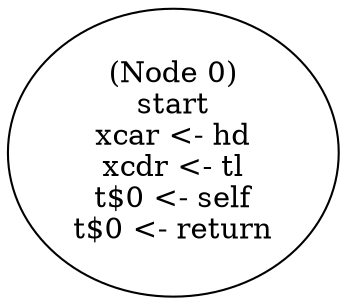digraph init_post {
  n0 [label="(Node 0)\nstart\nxcar <- hd\nxcdr <- tl\nt$0 <- self\nt$0 <- return\n"];
}
